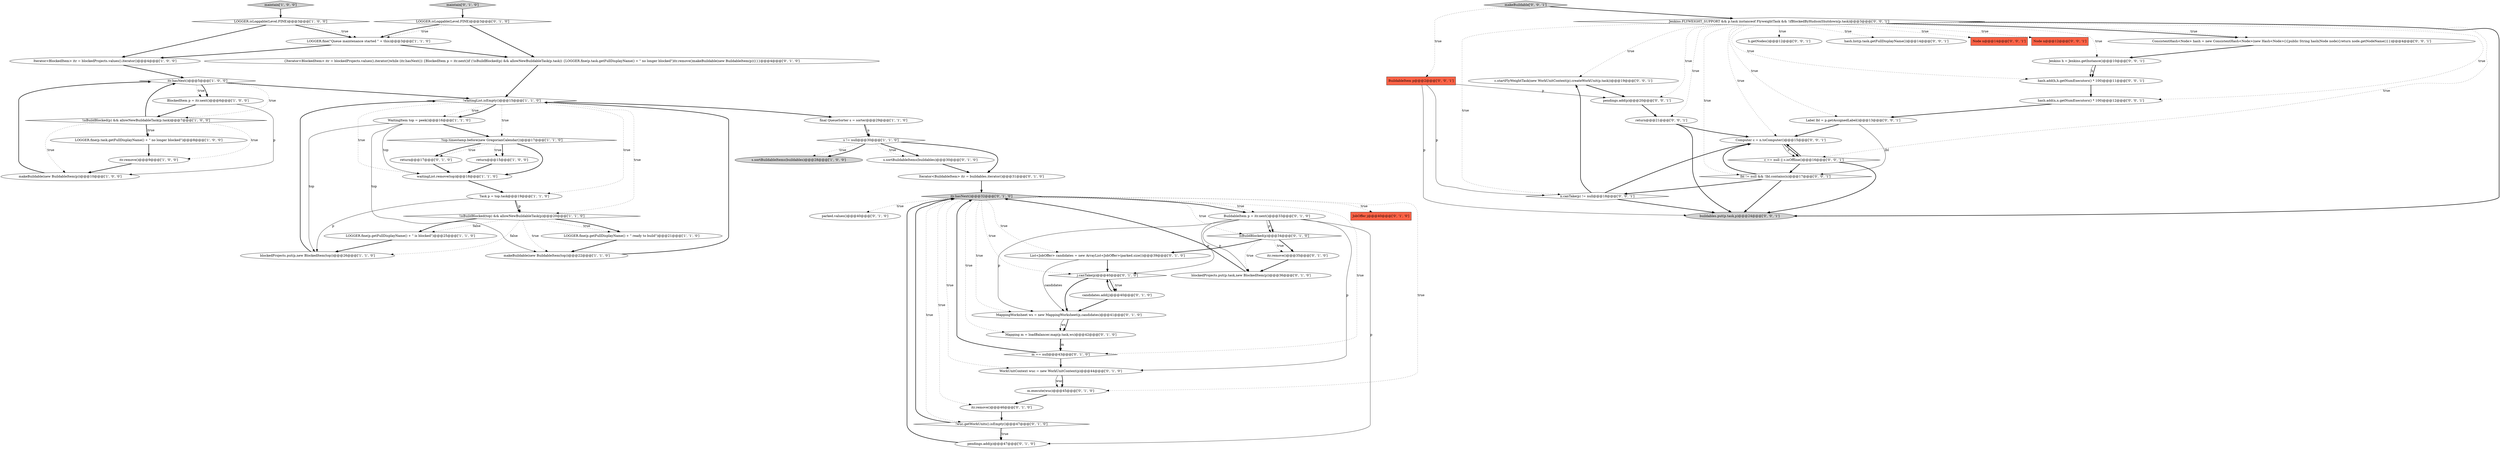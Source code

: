 digraph {
17 [style = filled, label = "LOGGER.isLoggable(Level.FINE)@@@3@@@['1', '0', '0']", fillcolor = white, shape = diamond image = "AAA0AAABBB1BBB"];
6 [style = filled, label = "LOGGER.fine(p.getFullDisplayName() + \" ready to build\")@@@21@@@['1', '1', '0']", fillcolor = white, shape = ellipse image = "AAA0AAABBB1BBB"];
66 [style = filled, label = "c.startFlyWeightTask(new WorkUnitContext(p).createWorkUnit(p.task))@@@19@@@['0', '0', '1']", fillcolor = white, shape = ellipse image = "AAA0AAABBB3BBB"];
0 [style = filled, label = "WaitingItem top = peek()@@@16@@@['1', '1', '0']", fillcolor = white, shape = ellipse image = "AAA0AAABBB1BBB"];
12 [style = filled, label = "Iterator<BlockedItem> itr = blockedProjects.values().iterator()@@@4@@@['1', '0', '0']", fillcolor = white, shape = ellipse image = "AAA0AAABBB1BBB"];
8 [style = filled, label = "s.sortBuildableItems(buildables)@@@28@@@['1', '0', '0']", fillcolor = lightgray, shape = ellipse image = "AAA0AAABBB1BBB"];
38 [style = filled, label = "MappingWorksheet ws = new MappingWorksheet(p,candidates)@@@41@@@['0', '1', '0']", fillcolor = white, shape = ellipse image = "AAA1AAABBB2BBB"];
54 [style = filled, label = "Computer c = n.toComputer()@@@15@@@['0', '0', '1']", fillcolor = white, shape = ellipse image = "AAA0AAABBB3BBB"];
24 [style = filled, label = "BuildableItem p = itr.next()@@@33@@@['0', '1', '0']", fillcolor = white, shape = ellipse image = "AAA1AAABBB2BBB"];
28 [style = filled, label = "!wuc.getWorkUnits().isEmpty()@@@47@@@['0', '1', '0']", fillcolor = white, shape = diamond image = "AAA0AAABBB2BBB"];
60 [style = filled, label = "hash.add(h,h.getNumExecutors() * 100)@@@11@@@['0', '0', '1']", fillcolor = white, shape = ellipse image = "AAA0AAABBB3BBB"];
27 [style = filled, label = "j.canTake(p)@@@40@@@['0', '1', '0']", fillcolor = white, shape = diamond image = "AAA0AAABBB2BBB"];
26 [style = filled, label = "JobOffer j@@@40@@@['0', '1', '0']", fillcolor = tomato, shape = box image = "AAA0AAABBB2BBB"];
16 [style = filled, label = "final QueueSorter s = sorter@@@29@@@['1', '1', '0']", fillcolor = white, shape = ellipse image = "AAA0AAABBB1BBB"];
33 [style = filled, label = "s.sortBuildableItems(buildables)@@@30@@@['0', '1', '0']", fillcolor = white, shape = ellipse image = "AAA0AAABBB2BBB"];
34 [style = filled, label = "LOGGER.isLoggable(Level.FINE)@@@3@@@['0', '1', '0']", fillcolor = white, shape = diamond image = "AAA0AAABBB2BBB"];
22 [style = filled, label = "!top.timestamp.before(new GregorianCalendar())@@@17@@@['1', '1', '0']", fillcolor = white, shape = diamond image = "AAA0AAABBB1BBB"];
42 [style = filled, label = "itr.remove()@@@35@@@['0', '1', '0']", fillcolor = white, shape = ellipse image = "AAA1AAABBB2BBB"];
51 [style = filled, label = "ConsistentHash<Node> hash = new ConsistentHash<Node>(new Hash<Node>(){public String hash(Node node){return node.getNodeName()}})@@@4@@@['0', '0', '1']", fillcolor = white, shape = ellipse image = "AAA0AAABBB3BBB"];
53 [style = filled, label = "h.getNodes()@@@12@@@['0', '0', '1']", fillcolor = white, shape = ellipse image = "AAA0AAABBB3BBB"];
65 [style = filled, label = "Label lbl = p.getAssignedLabel()@@@13@@@['0', '0', '1']", fillcolor = white, shape = ellipse image = "AAA0AAABBB3BBB"];
64 [style = filled, label = "buildables.put(p.task,p)@@@24@@@['0', '0', '1']", fillcolor = lightgray, shape = ellipse image = "AAA0AAABBB3BBB"];
35 [style = filled, label = "m.execute(wuc)@@@45@@@['0', '1', '0']", fillcolor = white, shape = ellipse image = "AAA1AAABBB2BBB"];
67 [style = filled, label = "return@@@21@@@['0', '0', '1']", fillcolor = white, shape = ellipse image = "AAA0AAABBB3BBB"];
59 [style = filled, label = "c == null || c.isOffline()@@@16@@@['0', '0', '1']", fillcolor = white, shape = diamond image = "AAA0AAABBB3BBB"];
14 [style = filled, label = "return@@@15@@@['1', '0', '0']", fillcolor = white, shape = ellipse image = "AAA0AAABBB1BBB"];
20 [style = filled, label = "LOGGER.fine(p.task.getFullDisplayName() + \" no longer blocked\")@@@8@@@['1', '0', '0']", fillcolor = white, shape = ellipse image = "AAA0AAABBB1BBB"];
62 [style = filled, label = "Jenkins h = Jenkins.getInstance()@@@10@@@['0', '0', '1']", fillcolor = white, shape = ellipse image = "AAA0AAABBB3BBB"];
21 [style = filled, label = "!isBuildBlocked(p) && allowNewBuildableTask(p.task)@@@7@@@['1', '0', '0']", fillcolor = white, shape = diamond image = "AAA0AAABBB1BBB"];
1 [style = filled, label = "!isBuildBlocked(top) && allowNewBuildableTask(p)@@@20@@@['1', '1', '0']", fillcolor = white, shape = diamond image = "AAA0AAABBB1BBB"];
43 [style = filled, label = "parked.values()@@@40@@@['0', '1', '0']", fillcolor = white, shape = ellipse image = "AAA1AAABBB2BBB"];
5 [style = filled, label = "!waitingList.isEmpty()@@@15@@@['1', '1', '0']", fillcolor = white, shape = diamond image = "AAA0AAABBB1BBB"];
29 [style = filled, label = "itr.hasNext()@@@32@@@['0', '1', '0']", fillcolor = lightgray, shape = diamond image = "AAA1AAABBB2BBB"];
61 [style = filled, label = "BuildableItem p@@@2@@@['0', '0', '1']", fillcolor = tomato, shape = box image = "AAA0AAABBB3BBB"];
55 [style = filled, label = "lbl != null && !lbl.contains(n)@@@17@@@['0', '0', '1']", fillcolor = white, shape = diamond image = "AAA0AAABBB3BBB"];
52 [style = filled, label = "pendings.add(p)@@@20@@@['0', '0', '1']", fillcolor = white, shape = ellipse image = "AAA0AAABBB3BBB"];
4 [style = filled, label = "itr.remove()@@@9@@@['1', '0', '0']", fillcolor = white, shape = ellipse image = "AAA0AAABBB1BBB"];
47 [style = filled, label = "m == null@@@43@@@['0', '1', '0']", fillcolor = white, shape = diamond image = "AAA1AAABBB2BBB"];
23 [style = filled, label = "s != null@@@30@@@['1', '1', '0']", fillcolor = white, shape = diamond image = "AAA0AAABBB1BBB"];
57 [style = filled, label = "Jenkins.FLYWEIGHT_SUPPORT && p.task instanceof FlyweightTask && !ifBlockedByHudsonShutdown(p.task)@@@3@@@['0', '0', '1']", fillcolor = white, shape = diamond image = "AAA0AAABBB3BBB"];
44 [style = filled, label = "Mapping m = loadBalancer.map(p.task,ws)@@@42@@@['0', '1', '0']", fillcolor = white, shape = ellipse image = "AAA1AAABBB2BBB"];
50 [style = filled, label = "hash.list(p.task.getFullDisplayName())@@@14@@@['0', '0', '1']", fillcolor = white, shape = ellipse image = "AAA0AAABBB3BBB"];
41 [style = filled, label = "maintain['0', '1', '0']", fillcolor = lightgray, shape = diamond image = "AAA0AAABBB2BBB"];
11 [style = filled, label = "makeBuildable(new BuildableItem(top))@@@22@@@['1', '1', '0']", fillcolor = white, shape = ellipse image = "AAA0AAABBB1BBB"];
2 [style = filled, label = "LOGGER.fine(p.getFullDisplayName() + \" is blocked\")@@@25@@@['1', '1', '0']", fillcolor = white, shape = ellipse image = "AAA0AAABBB1BBB"];
15 [style = filled, label = "waitingList.remove(top)@@@18@@@['1', '1', '0']", fillcolor = white, shape = ellipse image = "AAA0AAABBB1BBB"];
39 [style = filled, label = "pendings.add(p)@@@47@@@['0', '1', '0']", fillcolor = white, shape = ellipse image = "AAA1AAABBB2BBB"];
3 [style = filled, label = "maintain['1', '0', '0']", fillcolor = lightgray, shape = diamond image = "AAA0AAABBB1BBB"];
7 [style = filled, label = "makeBuildable(new BuildableItem(p))@@@10@@@['1', '0', '0']", fillcolor = white, shape = ellipse image = "AAA0AAABBB1BBB"];
32 [style = filled, label = "List<JobOffer> candidates = new ArrayList<JobOffer>(parked.size())@@@39@@@['0', '1', '0']", fillcolor = white, shape = ellipse image = "AAA1AAABBB2BBB"];
36 [style = filled, label = "{Iterator<BlockedItem> itr = blockedProjects.values().iterator()while (itr.hasNext()) {BlockedItem p = itr.next()if (!isBuildBlocked(p) && allowNewBuildableTask(p.task)) {LOGGER.fine(p.task.getFullDisplayName() + \" no longer blocked\")itr.remove()makeBuildable(new BuildableItem(p))}}}@@@4@@@['0', '1', '0']", fillcolor = white, shape = ellipse image = "AAA1AAABBB2BBB"];
25 [style = filled, label = "blockedProjects.put(p.task,new BlockedItem(p))@@@36@@@['0', '1', '0']", fillcolor = white, shape = ellipse image = "AAA1AAABBB2BBB"];
37 [style = filled, label = "return@@@17@@@['0', '1', '0']", fillcolor = white, shape = ellipse image = "AAA0AAABBB2BBB"];
45 [style = filled, label = "WorkUnitContext wuc = new WorkUnitContext(p)@@@44@@@['0', '1', '0']", fillcolor = white, shape = ellipse image = "AAA1AAABBB2BBB"];
10 [style = filled, label = "itr.hasNext()@@@5@@@['1', '0', '0']", fillcolor = white, shape = diamond image = "AAA0AAABBB1BBB"];
19 [style = filled, label = "LOGGER.fine(\"Queue maintenance started \" + this)@@@3@@@['1', '1', '0']", fillcolor = white, shape = ellipse image = "AAA0AAABBB1BBB"];
56 [style = filled, label = "makeBuildable['0', '0', '1']", fillcolor = lightgray, shape = diamond image = "AAA0AAABBB3BBB"];
30 [style = filled, label = "isBuildBlocked(p)@@@34@@@['0', '1', '0']", fillcolor = white, shape = diamond image = "AAA1AAABBB2BBB"];
63 [style = filled, label = "n.canTake(p) != null@@@18@@@['0', '0', '1']", fillcolor = white, shape = diamond image = "AAA0AAABBB3BBB"];
31 [style = filled, label = "itr.remove()@@@46@@@['0', '1', '0']", fillcolor = white, shape = ellipse image = "AAA1AAABBB2BBB"];
40 [style = filled, label = "candidates.add(j)@@@40@@@['0', '1', '0']", fillcolor = white, shape = ellipse image = "AAA0AAABBB2BBB"];
13 [style = filled, label = "BlockedItem p = itr.next()@@@6@@@['1', '0', '0']", fillcolor = white, shape = ellipse image = "AAA0AAABBB1BBB"];
18 [style = filled, label = "blockedProjects.put(p,new BlockedItem(top))@@@26@@@['1', '1', '0']", fillcolor = white, shape = ellipse image = "AAA0AAABBB1BBB"];
9 [style = filled, label = "Task p = top.task@@@19@@@['1', '1', '0']", fillcolor = white, shape = ellipse image = "AAA0AAABBB1BBB"];
46 [style = filled, label = "Iterator<BuildableItem> itr = buildables.iterator()@@@31@@@['0', '1', '0']", fillcolor = white, shape = ellipse image = "AAA1AAABBB2BBB"];
48 [style = filled, label = "hash.add(n,n.getNumExecutors() * 100)@@@12@@@['0', '0', '1']", fillcolor = white, shape = ellipse image = "AAA0AAABBB3BBB"];
49 [style = filled, label = "Node n@@@14@@@['0', '0', '1']", fillcolor = tomato, shape = box image = "AAA0AAABBB3BBB"];
58 [style = filled, label = "Node n@@@12@@@['0', '0', '1']", fillcolor = tomato, shape = box image = "AAA0AAABBB3BBB"];
57->50 [style = dotted, label="true"];
29->32 [style = dotted, label="true"];
5->22 [style = dotted, label="true"];
1->11 [style = dotted, label="true"];
59->64 [style = bold, label=""];
9->18 [style = solid, label="p"];
24->39 [style = solid, label="p"];
57->55 [style = dotted, label="true"];
67->54 [style = bold, label=""];
34->19 [style = dotted, label="true"];
65->54 [style = bold, label=""];
57->60 [style = dotted, label="true"];
12->10 [style = bold, label=""];
3->17 [style = bold, label=""];
16->23 [style = bold, label=""];
22->14 [style = bold, label=""];
52->67 [style = bold, label=""];
28->39 [style = bold, label=""];
45->35 [style = solid, label="wuc"];
57->58 [style = dotted, label="true"];
21->7 [style = dotted, label="true"];
29->31 [style = dotted, label="true"];
41->34 [style = bold, label=""];
63->64 [style = bold, label=""];
66->52 [style = bold, label=""];
29->28 [style = dotted, label="true"];
47->45 [style = bold, label=""];
24->30 [style = solid, label="p"];
1->2 [style = bold, label=""];
10->5 [style = bold, label=""];
57->62 [style = dotted, label="true"];
57->53 [style = dotted, label="true"];
28->29 [style = bold, label=""];
0->15 [style = solid, label="top"];
29->38 [style = dotted, label="true"];
5->0 [style = dotted, label="true"];
61->63 [style = solid, label="p"];
10->13 [style = dotted, label="true"];
15->9 [style = bold, label=""];
57->48 [style = dotted, label="true"];
32->38 [style = solid, label="candidates"];
38->44 [style = solid, label="ws"];
28->39 [style = dotted, label="true"];
48->65 [style = bold, label=""];
0->22 [style = bold, label=""];
5->9 [style = dotted, label="true"];
33->46 [style = bold, label=""];
6->11 [style = bold, label=""];
20->4 [style = bold, label=""];
44->47 [style = solid, label="m"];
1->18 [style = dotted, label="false"];
23->33 [style = bold, label=""];
54->59 [style = solid, label="c"];
21->20 [style = dotted, label="true"];
9->1 [style = solid, label="p"];
62->60 [style = solid, label="h"];
0->18 [style = solid, label="top"];
57->59 [style = dotted, label="true"];
63->66 [style = bold, label=""];
21->20 [style = bold, label=""];
57->51 [style = bold, label=""];
61->52 [style = solid, label="p"];
63->54 [style = bold, label=""];
29->45 [style = dotted, label="true"];
62->60 [style = bold, label=""];
57->49 [style = dotted, label="true"];
55->64 [style = bold, label=""];
1->2 [style = dotted, label="false"];
56->61 [style = dotted, label="true"];
57->66 [style = dotted, label="true"];
31->28 [style = bold, label=""];
57->64 [style = bold, label=""];
5->16 [style = bold, label=""];
30->42 [style = bold, label=""];
29->24 [style = dotted, label="true"];
60->48 [style = bold, label=""];
4->7 [style = bold, label=""];
35->31 [style = bold, label=""];
27->38 [style = bold, label=""];
0->11 [style = solid, label="top"];
17->19 [style = bold, label=""];
57->52 [style = dotted, label="true"];
29->35 [style = dotted, label="true"];
29->44 [style = dotted, label="true"];
34->36 [style = bold, label=""];
5->15 [style = dotted, label="true"];
32->27 [style = bold, label=""];
54->59 [style = bold, label=""];
59->54 [style = bold, label=""];
29->26 [style = dotted, label="true"];
65->55 [style = solid, label="lbl"];
40->27 [style = bold, label=""];
21->10 [style = bold, label=""];
46->29 [style = bold, label=""];
55->63 [style = bold, label=""];
57->67 [style = dotted, label="true"];
10->13 [style = bold, label=""];
38->44 [style = bold, label=""];
29->27 [style = dotted, label="true"];
24->38 [style = solid, label="p"];
44->47 [style = bold, label=""];
29->30 [style = dotted, label="true"];
30->32 [style = bold, label=""];
30->25 [style = dotted, label="true"];
45->35 [style = bold, label=""];
39->29 [style = bold, label=""];
37->15 [style = bold, label=""];
22->37 [style = dotted, label="true"];
29->47 [style = dotted, label="true"];
14->15 [style = bold, label=""];
23->33 [style = dotted, label="true"];
16->23 [style = solid, label="s"];
11->5 [style = bold, label=""];
17->19 [style = dotted, label="true"];
40->38 [style = bold, label=""];
25->29 [style = bold, label=""];
13->7 [style = solid, label="p"];
7->10 [style = bold, label=""];
23->46 [style = bold, label=""];
18->5 [style = bold, label=""];
51->62 [style = bold, label=""];
30->42 [style = dotted, label="true"];
57->65 [style = dotted, label="true"];
17->12 [style = bold, label=""];
36->5 [style = bold, label=""];
22->15 [style = bold, label=""];
1->6 [style = dotted, label="true"];
29->43 [style = dotted, label="true"];
57->54 [style = dotted, label="true"];
1->6 [style = bold, label=""];
24->30 [style = bold, label=""];
24->25 [style = solid, label="p"];
57->51 [style = dotted, label="true"];
56->57 [style = bold, label=""];
57->63 [style = dotted, label="true"];
19->36 [style = bold, label=""];
27->40 [style = bold, label=""];
5->0 [style = bold, label=""];
59->55 [style = bold, label=""];
2->18 [style = bold, label=""];
27->40 [style = dotted, label="true"];
61->64 [style = solid, label="p"];
22->14 [style = dotted, label="true"];
23->8 [style = dotted, label="true"];
23->8 [style = bold, label=""];
67->64 [style = bold, label=""];
24->45 [style = solid, label="p"];
10->21 [style = dotted, label="true"];
5->1 [style = dotted, label="true"];
29->24 [style = bold, label=""];
24->27 [style = solid, label="p"];
34->19 [style = bold, label=""];
19->12 [style = bold, label=""];
9->1 [style = bold, label=""];
21->4 [style = dotted, label="true"];
42->25 [style = bold, label=""];
55->54 [style = bold, label=""];
47->29 [style = bold, label=""];
22->37 [style = bold, label=""];
13->21 [style = bold, label=""];
}
